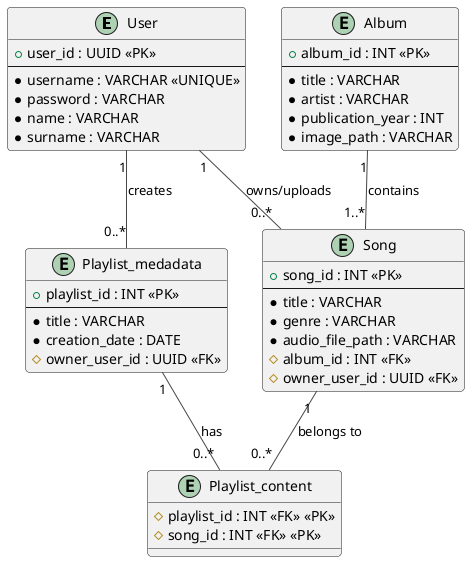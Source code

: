 @startuml ERD

!theme vibrant

entity User {
  + user_id : UUID <<PK>>
  --
  * username : VARCHAR <<UNIQUE>>
  * password : VARCHAR
  * name : VARCHAR
  * surname : VARCHAR
}

entity Album {
  + album_id : INT <<PK>>
  --
  * title : VARCHAR
  * artist : VARCHAR
  * publication_year : INT
  * image_path : VARCHAR
}

entity Song {
  + song_id : INT <<PK>>
  --
  * title : VARCHAR
  * genre : VARCHAR
  * audio_file_path : VARCHAR
  # album_id : INT <<FK>>
  # owner_user_id : UUID <<FK>>
}

entity Playlist_medadata {
  + playlist_id : INT <<PK>>
  --
  * title : VARCHAR
  * creation_date : DATE
  # owner_user_id : UUID <<FK>>
}

entity Playlist_content {
  # playlist_id : INT <<FK>> <<PK>>
  # song_id : INT <<FK>> <<PK>>
}

User "1" -- "0..*" Song : owns/uploads
User "1" -- "0..*" Playlist_medadata : creates
Album "1" -- "1..*" Song : contains
Playlist_medadata "1" -- "0..*" Playlist_content : has
Song "1" -- "0..*" Playlist_content : belongs to

@enduml
